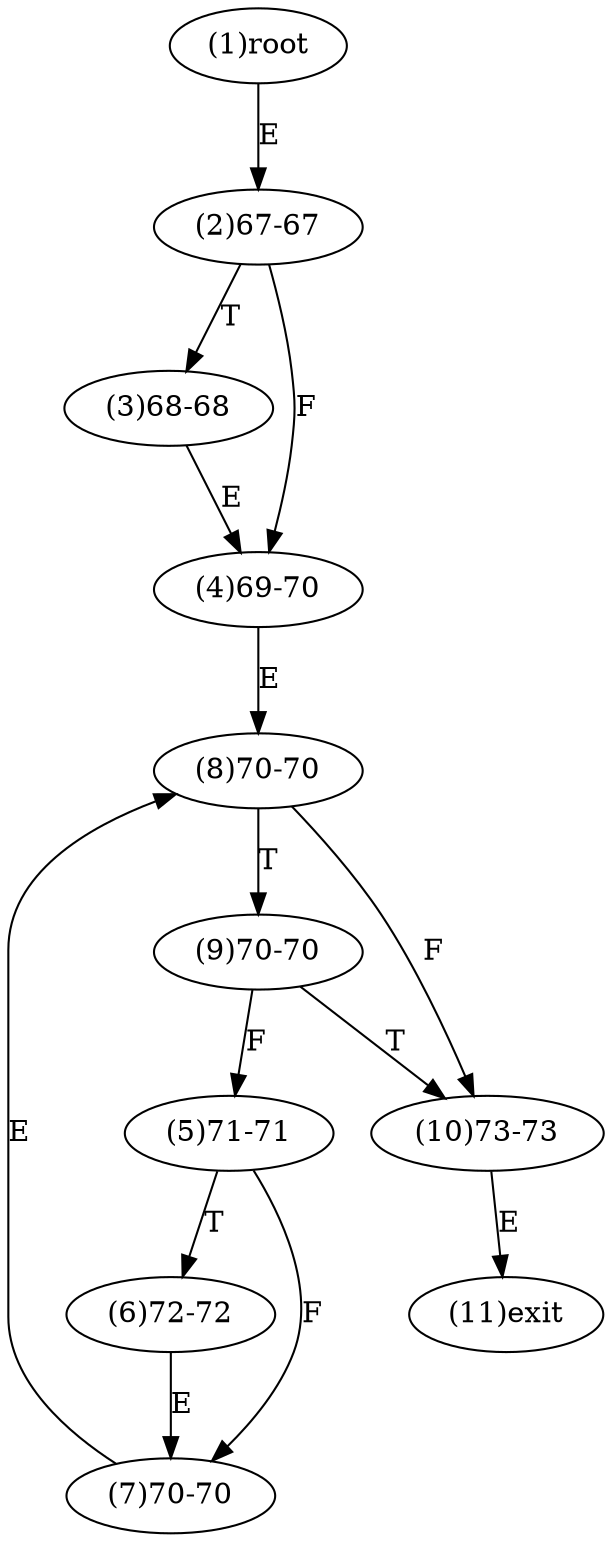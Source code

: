 digraph "" { 
1[ label="(1)root"];
2[ label="(2)67-67"];
3[ label="(3)68-68"];
4[ label="(4)69-70"];
5[ label="(5)71-71"];
6[ label="(6)72-72"];
7[ label="(7)70-70"];
8[ label="(8)70-70"];
9[ label="(9)70-70"];
10[ label="(10)73-73"];
11[ label="(11)exit"];
1->2[ label="E"];
2->4[ label="F"];
2->3[ label="T"];
3->4[ label="E"];
4->8[ label="E"];
5->7[ label="F"];
5->6[ label="T"];
6->7[ label="E"];
7->8[ label="E"];
8->10[ label="F"];
8->9[ label="T"];
9->5[ label="F"];
9->10[ label="T"];
10->11[ label="E"];
}